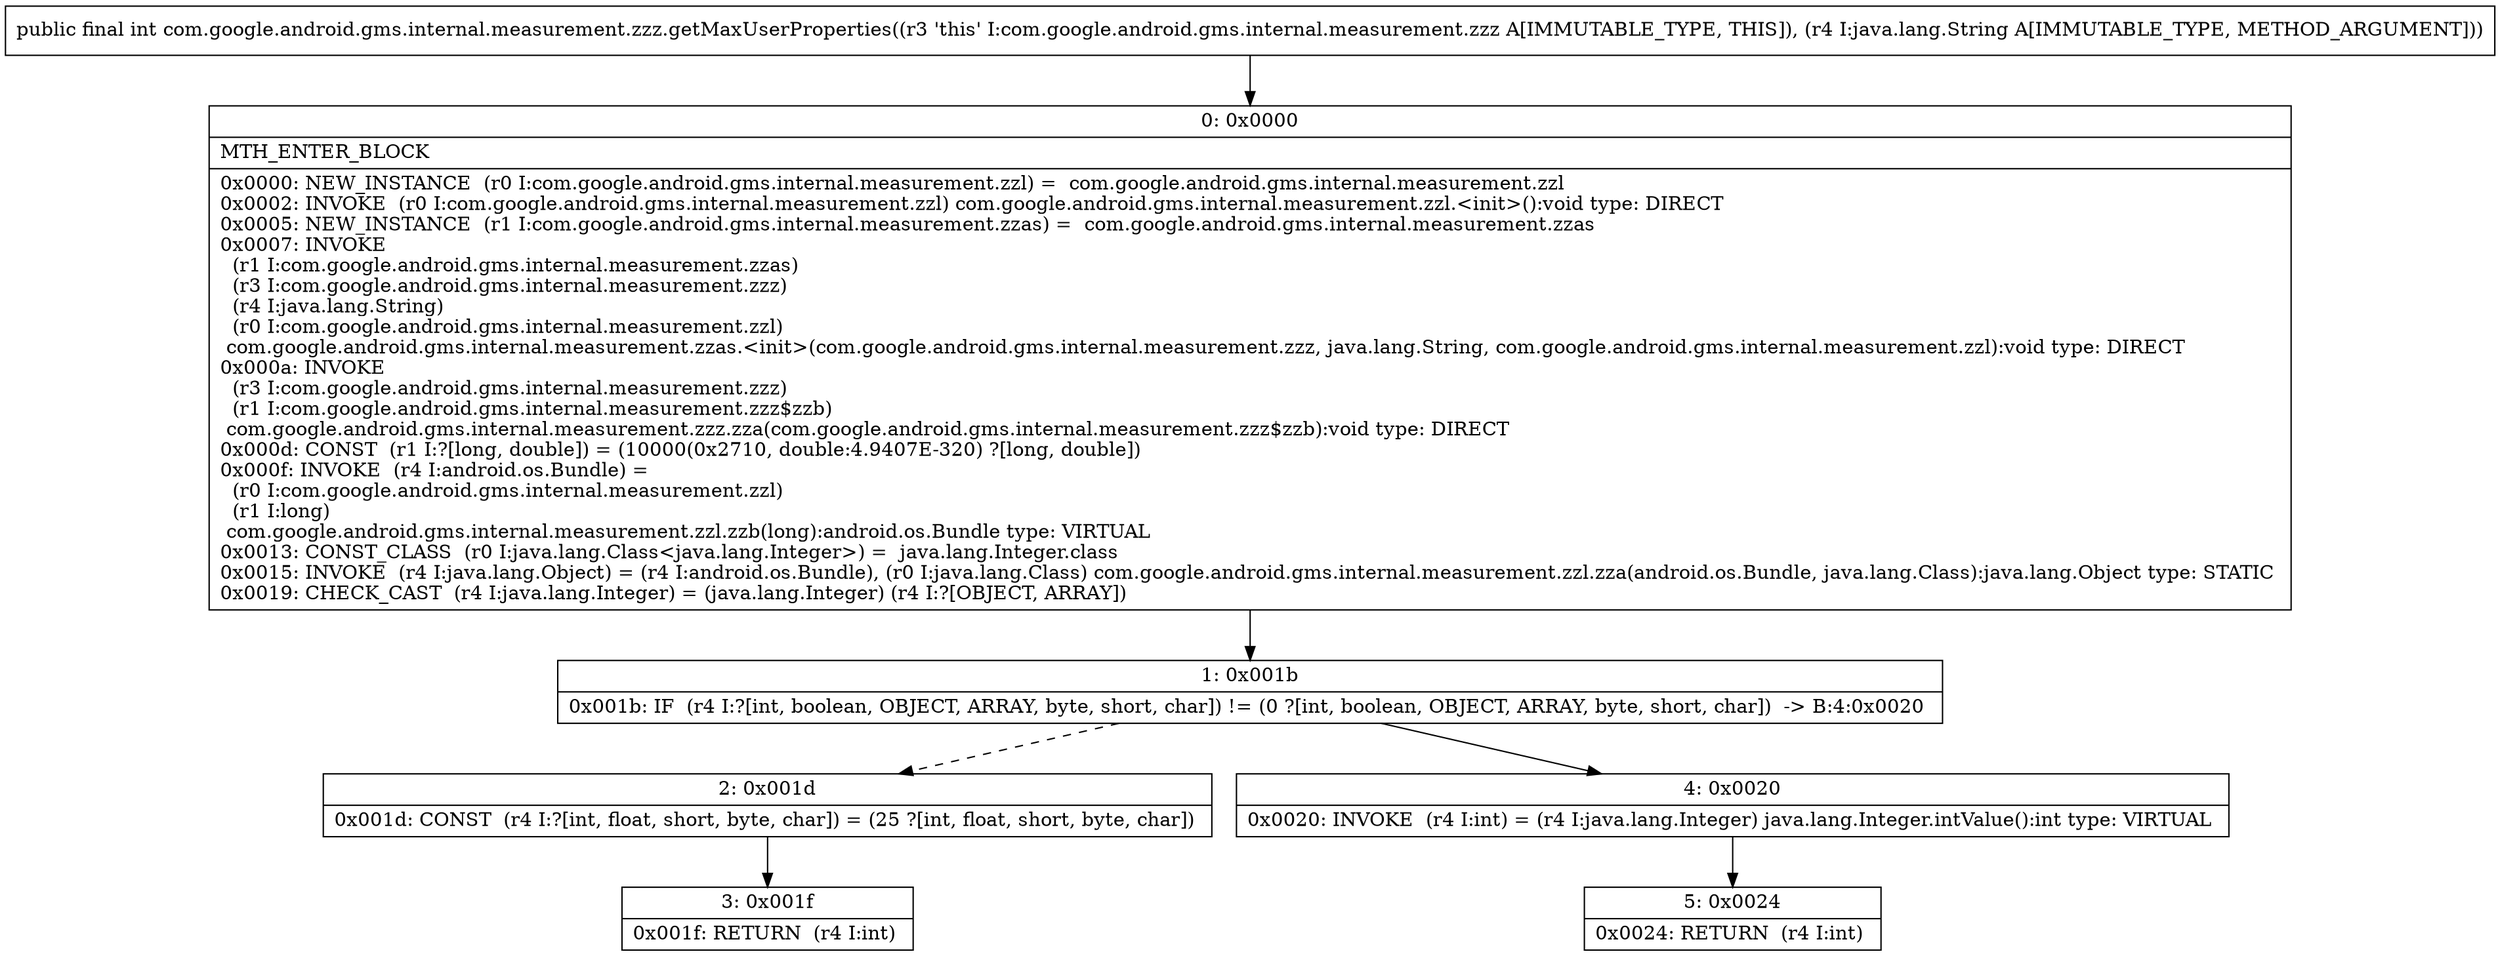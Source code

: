 digraph "CFG forcom.google.android.gms.internal.measurement.zzz.getMaxUserProperties(Ljava\/lang\/String;)I" {
Node_0 [shape=record,label="{0\:\ 0x0000|MTH_ENTER_BLOCK\l|0x0000: NEW_INSTANCE  (r0 I:com.google.android.gms.internal.measurement.zzl) =  com.google.android.gms.internal.measurement.zzl \l0x0002: INVOKE  (r0 I:com.google.android.gms.internal.measurement.zzl) com.google.android.gms.internal.measurement.zzl.\<init\>():void type: DIRECT \l0x0005: NEW_INSTANCE  (r1 I:com.google.android.gms.internal.measurement.zzas) =  com.google.android.gms.internal.measurement.zzas \l0x0007: INVOKE  \l  (r1 I:com.google.android.gms.internal.measurement.zzas)\l  (r3 I:com.google.android.gms.internal.measurement.zzz)\l  (r4 I:java.lang.String)\l  (r0 I:com.google.android.gms.internal.measurement.zzl)\l com.google.android.gms.internal.measurement.zzas.\<init\>(com.google.android.gms.internal.measurement.zzz, java.lang.String, com.google.android.gms.internal.measurement.zzl):void type: DIRECT \l0x000a: INVOKE  \l  (r3 I:com.google.android.gms.internal.measurement.zzz)\l  (r1 I:com.google.android.gms.internal.measurement.zzz$zzb)\l com.google.android.gms.internal.measurement.zzz.zza(com.google.android.gms.internal.measurement.zzz$zzb):void type: DIRECT \l0x000d: CONST  (r1 I:?[long, double]) = (10000(0x2710, double:4.9407E\-320) ?[long, double]) \l0x000f: INVOKE  (r4 I:android.os.Bundle) = \l  (r0 I:com.google.android.gms.internal.measurement.zzl)\l  (r1 I:long)\l com.google.android.gms.internal.measurement.zzl.zzb(long):android.os.Bundle type: VIRTUAL \l0x0013: CONST_CLASS  (r0 I:java.lang.Class\<java.lang.Integer\>) =  java.lang.Integer.class \l0x0015: INVOKE  (r4 I:java.lang.Object) = (r4 I:android.os.Bundle), (r0 I:java.lang.Class) com.google.android.gms.internal.measurement.zzl.zza(android.os.Bundle, java.lang.Class):java.lang.Object type: STATIC \l0x0019: CHECK_CAST  (r4 I:java.lang.Integer) = (java.lang.Integer) (r4 I:?[OBJECT, ARRAY]) \l}"];
Node_1 [shape=record,label="{1\:\ 0x001b|0x001b: IF  (r4 I:?[int, boolean, OBJECT, ARRAY, byte, short, char]) != (0 ?[int, boolean, OBJECT, ARRAY, byte, short, char])  \-\> B:4:0x0020 \l}"];
Node_2 [shape=record,label="{2\:\ 0x001d|0x001d: CONST  (r4 I:?[int, float, short, byte, char]) = (25 ?[int, float, short, byte, char]) \l}"];
Node_3 [shape=record,label="{3\:\ 0x001f|0x001f: RETURN  (r4 I:int) \l}"];
Node_4 [shape=record,label="{4\:\ 0x0020|0x0020: INVOKE  (r4 I:int) = (r4 I:java.lang.Integer) java.lang.Integer.intValue():int type: VIRTUAL \l}"];
Node_5 [shape=record,label="{5\:\ 0x0024|0x0024: RETURN  (r4 I:int) \l}"];
MethodNode[shape=record,label="{public final int com.google.android.gms.internal.measurement.zzz.getMaxUserProperties((r3 'this' I:com.google.android.gms.internal.measurement.zzz A[IMMUTABLE_TYPE, THIS]), (r4 I:java.lang.String A[IMMUTABLE_TYPE, METHOD_ARGUMENT])) }"];
MethodNode -> Node_0;
Node_0 -> Node_1;
Node_1 -> Node_2[style=dashed];
Node_1 -> Node_4;
Node_2 -> Node_3;
Node_4 -> Node_5;
}


